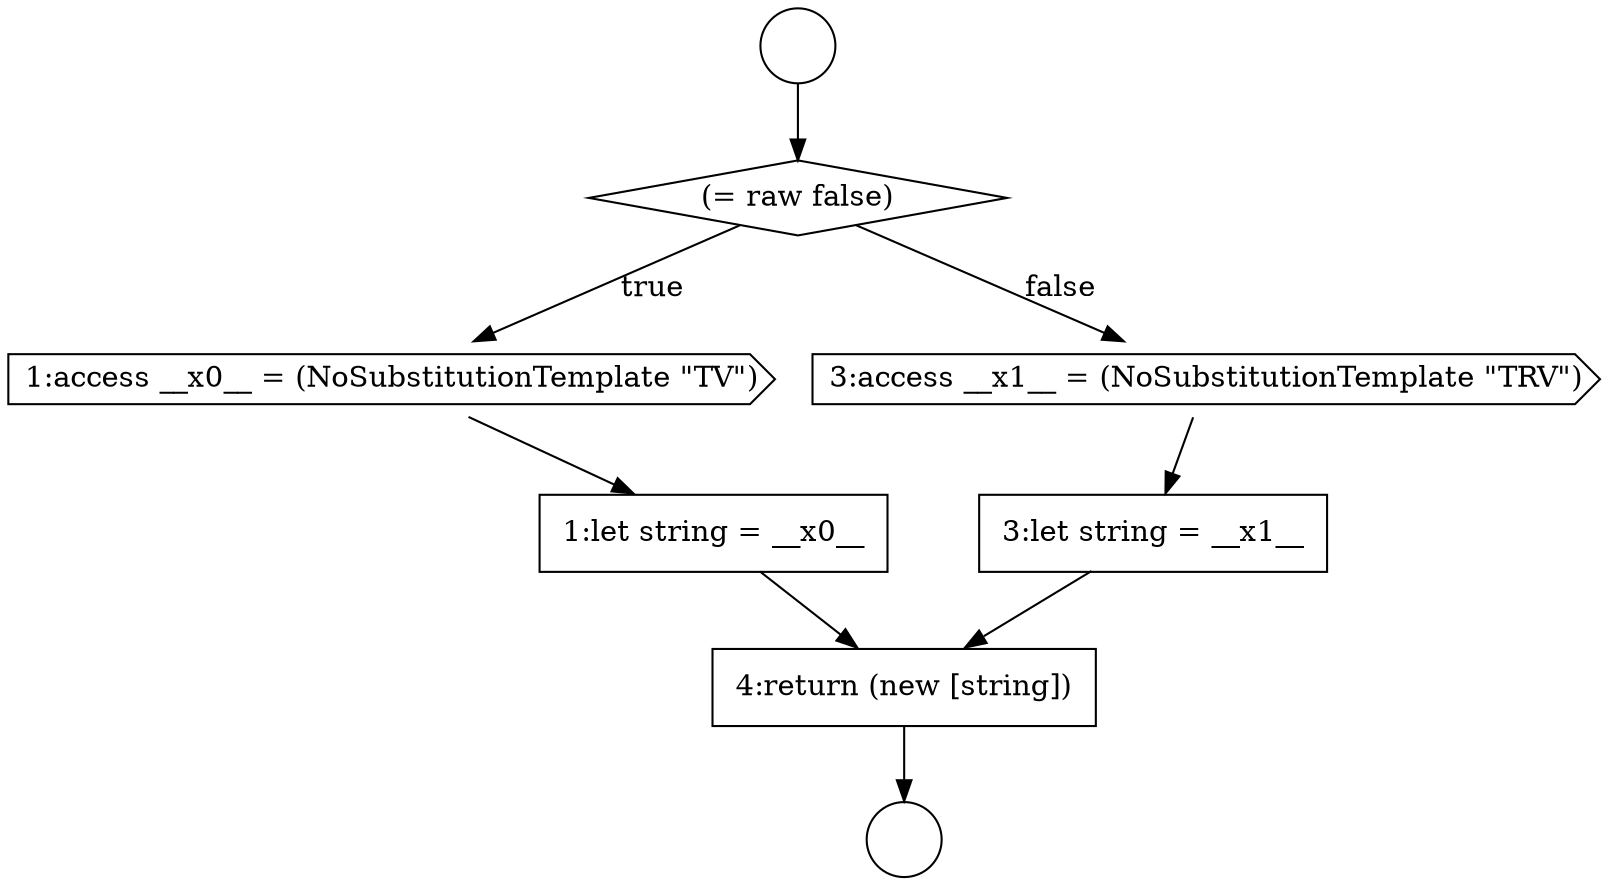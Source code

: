 digraph {
  node3771 [shape=none, margin=0, label=<<font color="black">
    <table border="0" cellborder="1" cellspacing="0" cellpadding="10">
      <tr><td align="left">1:let string = __x0__</td></tr>
    </table>
  </font>> color="black" fillcolor="white" style=filled]
  node3767 [shape=circle label=" " color="black" fillcolor="white" style=filled]
  node3770 [shape=cds, label=<<font color="black">1:access __x0__ = (NoSubstitutionTemplate &quot;TV&quot;)</font>> color="black" fillcolor="white" style=filled]
  node3768 [shape=circle label=" " color="black" fillcolor="white" style=filled]
  node3773 [shape=none, margin=0, label=<<font color="black">
    <table border="0" cellborder="1" cellspacing="0" cellpadding="10">
      <tr><td align="left">3:let string = __x1__</td></tr>
    </table>
  </font>> color="black" fillcolor="white" style=filled]
  node3772 [shape=cds, label=<<font color="black">3:access __x1__ = (NoSubstitutionTemplate &quot;TRV&quot;)</font>> color="black" fillcolor="white" style=filled]
  node3774 [shape=none, margin=0, label=<<font color="black">
    <table border="0" cellborder="1" cellspacing="0" cellpadding="10">
      <tr><td align="left">4:return (new [string])</td></tr>
    </table>
  </font>> color="black" fillcolor="white" style=filled]
  node3769 [shape=diamond, label=<<font color="black">(= raw false)</font>> color="black" fillcolor="white" style=filled]
  node3771 -> node3774 [ color="black"]
  node3774 -> node3768 [ color="black"]
  node3772 -> node3773 [ color="black"]
  node3769 -> node3770 [label=<<font color="black">true</font>> color="black"]
  node3769 -> node3772 [label=<<font color="black">false</font>> color="black"]
  node3770 -> node3771 [ color="black"]
  node3767 -> node3769 [ color="black"]
  node3773 -> node3774 [ color="black"]
}
